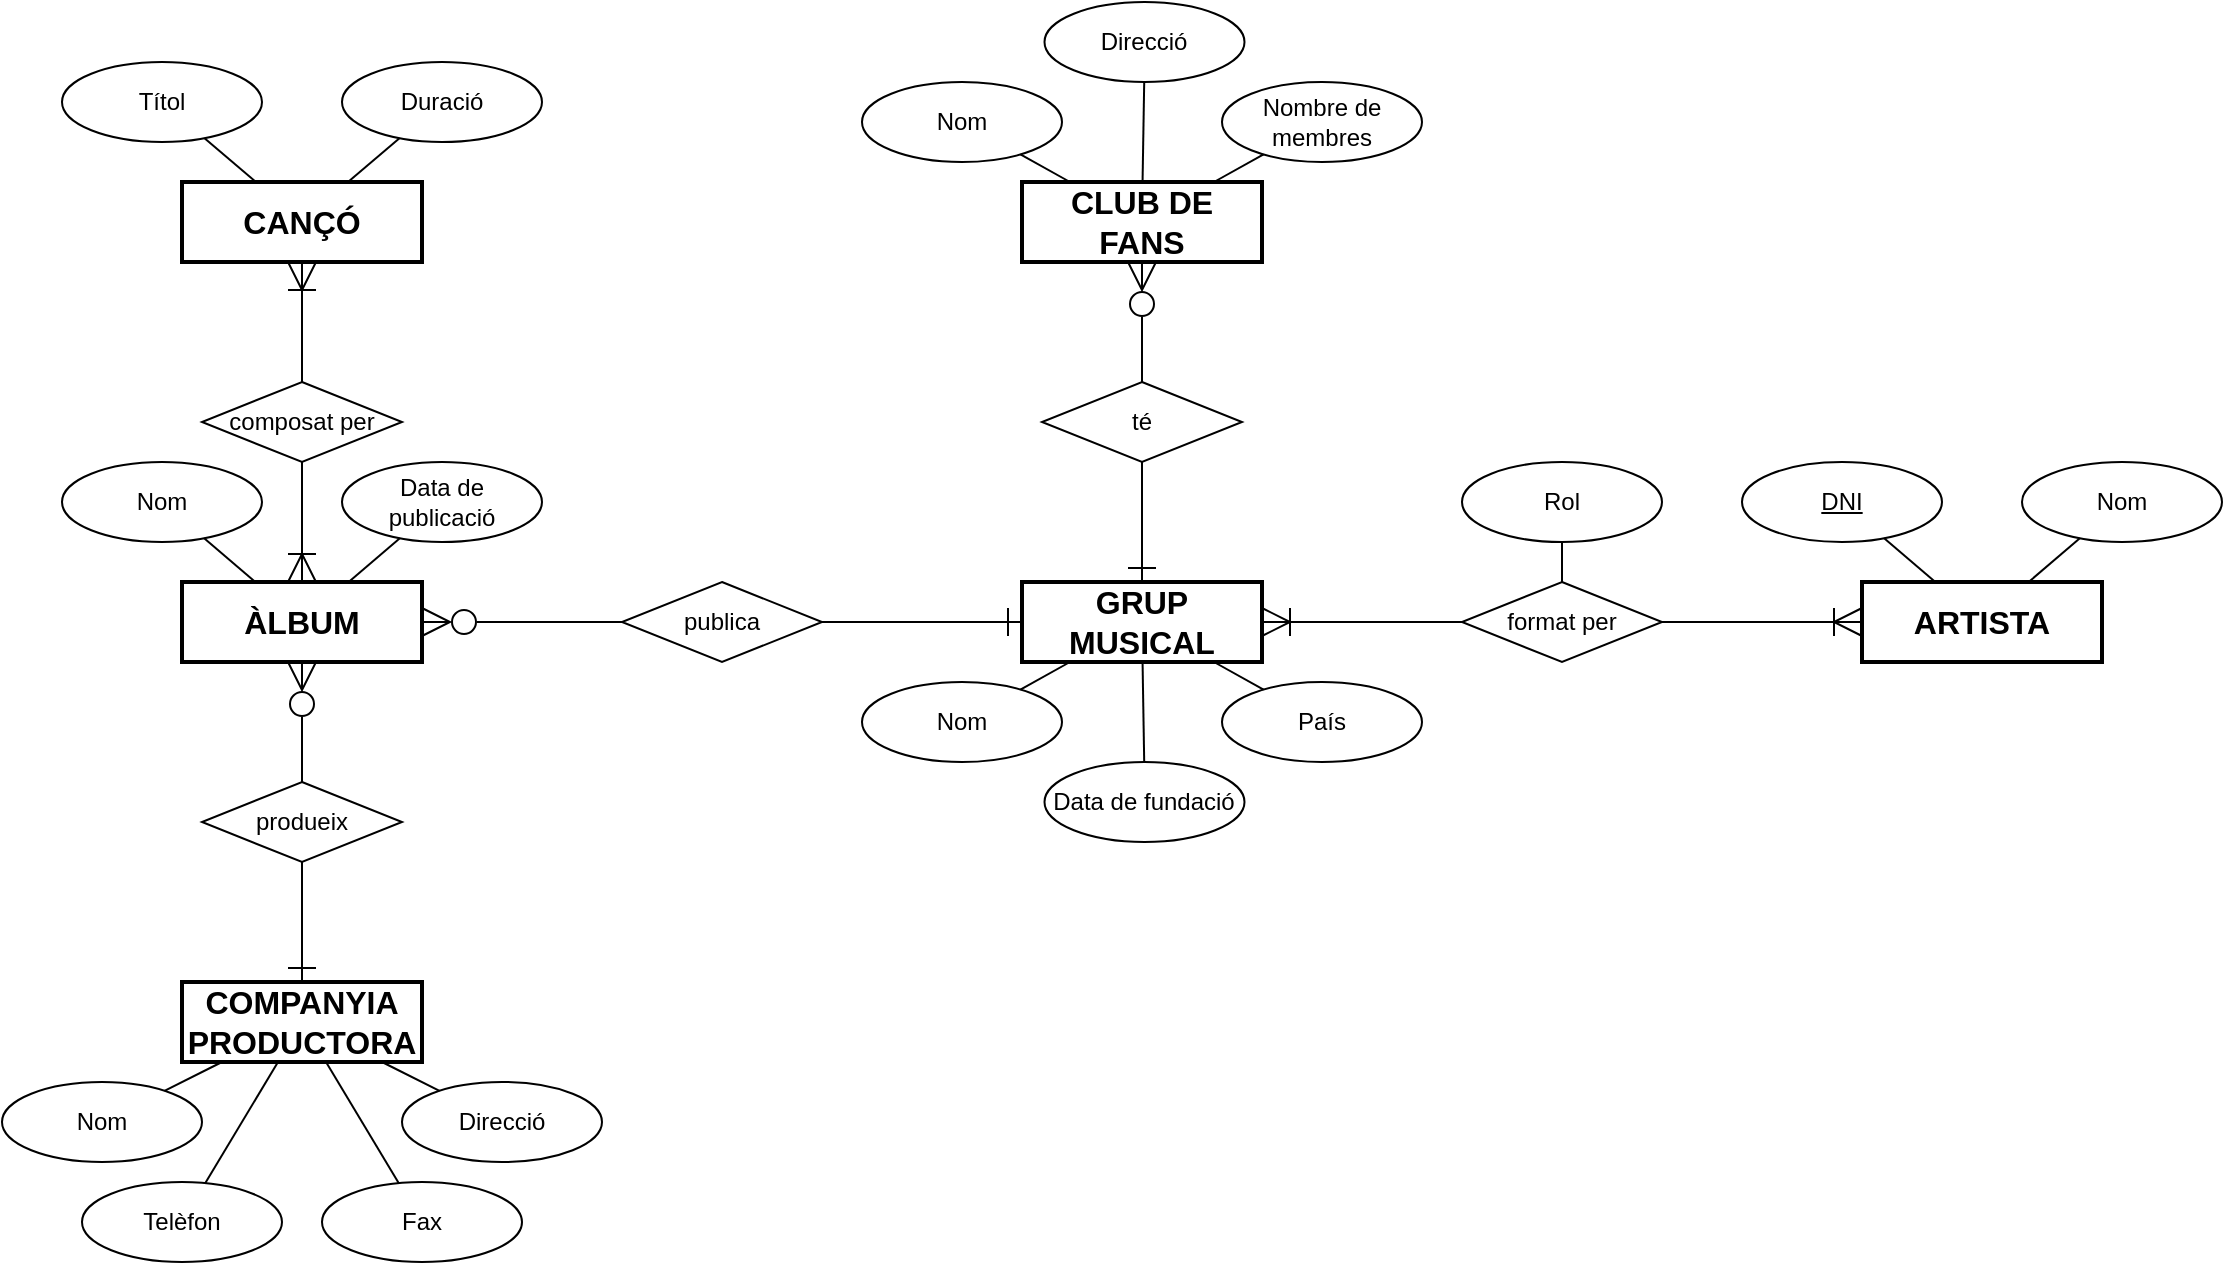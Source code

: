 <mxfile version="22.0.0" type="device">
  <diagram name="Pàgina-1" id="5p1RK1gfJNGb53cNKMp1">
    <mxGraphModel dx="1803" dy="967" grid="1" gridSize="10" guides="1" tooltips="1" connect="1" arrows="1" fold="1" page="1" pageScale="1" pageWidth="1654" pageHeight="1169" math="0" shadow="0">
      <root>
        <mxCell id="0" />
        <mxCell id="1" parent="0" />
        <mxCell id="gsU7J_CmsxOtAL61VXyF-1" value="GRUP MUSICAL" style="whiteSpace=wrap;html=1;align=center;strokeWidth=2;fontSize=16;fontStyle=1" parent="1" vertex="1">
          <mxGeometry x="620" y="760" width="120" height="40" as="geometry" />
        </mxCell>
        <mxCell id="gsU7J_CmsxOtAL61VXyF-4" value="Data de fundació" style="ellipse;whiteSpace=wrap;html=1;align=center;" parent="1" vertex="1">
          <mxGeometry x="631.25" y="850" width="100" height="40" as="geometry" />
        </mxCell>
        <mxCell id="gsU7J_CmsxOtAL61VXyF-5" value="Nom" style="ellipse;whiteSpace=wrap;html=1;align=center;" parent="1" vertex="1">
          <mxGeometry x="540" y="810" width="100" height="40" as="geometry" />
        </mxCell>
        <mxCell id="gsU7J_CmsxOtAL61VXyF-7" value="País" style="ellipse;whiteSpace=wrap;html=1;align=center;" parent="1" vertex="1">
          <mxGeometry x="720" y="810" width="100" height="40" as="geometry" />
        </mxCell>
        <mxCell id="gsU7J_CmsxOtAL61VXyF-11" style="rounded=0;orthogonalLoop=1;jettySize=auto;html=1;endArrow=none;endFill=0;" parent="1" source="gsU7J_CmsxOtAL61VXyF-4" target="gsU7J_CmsxOtAL61VXyF-1" edge="1">
          <mxGeometry relative="1" as="geometry">
            <mxPoint x="596" y="863" as="sourcePoint" />
            <mxPoint x="660" y="820" as="targetPoint" />
          </mxGeometry>
        </mxCell>
        <mxCell id="gsU7J_CmsxOtAL61VXyF-12" style="rounded=0;orthogonalLoop=1;jettySize=auto;html=1;endArrow=none;endFill=0;" parent="1" source="gsU7J_CmsxOtAL61VXyF-5" target="gsU7J_CmsxOtAL61VXyF-1" edge="1">
          <mxGeometry relative="1" as="geometry">
            <mxPoint x="606" y="873" as="sourcePoint" />
            <mxPoint x="670" y="830" as="targetPoint" />
          </mxGeometry>
        </mxCell>
        <mxCell id="gsU7J_CmsxOtAL61VXyF-15" style="rounded=0;orthogonalLoop=1;jettySize=auto;html=1;endArrow=none;endFill=0;" parent="1" source="gsU7J_CmsxOtAL61VXyF-7" target="gsU7J_CmsxOtAL61VXyF-1" edge="1">
          <mxGeometry relative="1" as="geometry">
            <mxPoint x="636" y="903" as="sourcePoint" />
            <mxPoint x="700" y="860" as="targetPoint" />
          </mxGeometry>
        </mxCell>
        <mxCell id="gsU7J_CmsxOtAL61VXyF-40" value="ARTISTA" style="whiteSpace=wrap;html=1;align=center;strokeWidth=2;fontSize=16;fontStyle=1" parent="1" vertex="1">
          <mxGeometry x="1040" y="760" width="120" height="40" as="geometry" />
        </mxCell>
        <mxCell id="gsU7J_CmsxOtAL61VXyF-42" value="DNI" style="ellipse;whiteSpace=wrap;html=1;align=center;fontStyle=4" parent="1" vertex="1">
          <mxGeometry x="980" y="700" width="100" height="40" as="geometry" />
        </mxCell>
        <mxCell id="gsU7J_CmsxOtAL61VXyF-43" style="rounded=0;orthogonalLoop=1;jettySize=auto;html=1;endArrow=none;endFill=0;" parent="1" source="gsU7J_CmsxOtAL61VXyF-42" target="gsU7J_CmsxOtAL61VXyF-40" edge="1">
          <mxGeometry relative="1" as="geometry">
            <mxPoint x="530" y="850" as="sourcePoint" />
            <mxPoint x="530" y="810" as="targetPoint" />
          </mxGeometry>
        </mxCell>
        <mxCell id="Hw_j9LHr1kkJMjUZphTQ-1" value="Nom" style="ellipse;whiteSpace=wrap;html=1;align=center;" vertex="1" parent="1">
          <mxGeometry x="1120" y="700" width="100" height="40" as="geometry" />
        </mxCell>
        <mxCell id="Hw_j9LHr1kkJMjUZphTQ-2" style="rounded=0;orthogonalLoop=1;jettySize=auto;html=1;endArrow=none;endFill=0;" edge="1" parent="1" source="Hw_j9LHr1kkJMjUZphTQ-1" target="gsU7J_CmsxOtAL61VXyF-40">
          <mxGeometry relative="1" as="geometry">
            <mxPoint x="1081" y="832" as="sourcePoint" />
            <mxPoint x="1107" y="810" as="targetPoint" />
          </mxGeometry>
        </mxCell>
        <mxCell id="Hw_j9LHr1kkJMjUZphTQ-3" value="format per" style="shape=rhombus;perimeter=rhombusPerimeter;whiteSpace=wrap;html=1;align=center;" vertex="1" parent="1">
          <mxGeometry x="840" y="760" width="100" height="40" as="geometry" />
        </mxCell>
        <mxCell id="Hw_j9LHr1kkJMjUZphTQ-4" style="rounded=0;orthogonalLoop=1;jettySize=auto;html=1;endArrow=ERoneToMany;endFill=0;edgeStyle=orthogonalEdgeStyle;endSize=12;" edge="1" parent="1" source="Hw_j9LHr1kkJMjUZphTQ-3" target="gsU7J_CmsxOtAL61VXyF-1">
          <mxGeometry relative="1" as="geometry">
            <mxPoint x="1190" y="710" as="sourcePoint" />
            <mxPoint x="1170" y="770" as="targetPoint" />
          </mxGeometry>
        </mxCell>
        <mxCell id="Hw_j9LHr1kkJMjUZphTQ-5" style="rounded=0;orthogonalLoop=1;jettySize=auto;html=1;endArrow=ERoneToMany;endFill=0;edgeStyle=orthogonalEdgeStyle;endSize=12;" edge="1" parent="1" source="Hw_j9LHr1kkJMjUZphTQ-3" target="gsU7J_CmsxOtAL61VXyF-40">
          <mxGeometry relative="1" as="geometry">
            <mxPoint x="1200" y="720" as="sourcePoint" />
            <mxPoint x="1180" y="780" as="targetPoint" />
          </mxGeometry>
        </mxCell>
        <mxCell id="Hw_j9LHr1kkJMjUZphTQ-6" value="Rol" style="ellipse;whiteSpace=wrap;html=1;align=center;fontStyle=0" vertex="1" parent="1">
          <mxGeometry x="840" y="700" width="100" height="40" as="geometry" />
        </mxCell>
        <mxCell id="Hw_j9LHr1kkJMjUZphTQ-7" style="rounded=0;orthogonalLoop=1;jettySize=auto;html=1;endArrow=none;endFill=0;" edge="1" parent="1" source="Hw_j9LHr1kkJMjUZphTQ-3" target="Hw_j9LHr1kkJMjUZphTQ-6">
          <mxGeometry relative="1" as="geometry">
            <mxPoint x="691" y="860" as="sourcePoint" />
            <mxPoint x="690" y="810" as="targetPoint" />
          </mxGeometry>
        </mxCell>
        <mxCell id="Hw_j9LHr1kkJMjUZphTQ-8" value="CLUB DE FANS" style="whiteSpace=wrap;html=1;align=center;strokeWidth=2;fontSize=16;fontStyle=1" vertex="1" parent="1">
          <mxGeometry x="620" y="560" width="120" height="40" as="geometry" />
        </mxCell>
        <mxCell id="Hw_j9LHr1kkJMjUZphTQ-9" value="té" style="shape=rhombus;perimeter=rhombusPerimeter;whiteSpace=wrap;html=1;align=center;" vertex="1" parent="1">
          <mxGeometry x="630" y="660" width="100" height="40" as="geometry" />
        </mxCell>
        <mxCell id="Hw_j9LHr1kkJMjUZphTQ-10" style="rounded=0;orthogonalLoop=1;jettySize=auto;html=1;endArrow=ERone;endFill=0;edgeStyle=orthogonalEdgeStyle;endSize=12;" edge="1" parent="1" source="Hw_j9LHr1kkJMjUZphTQ-9" target="gsU7J_CmsxOtAL61VXyF-1">
          <mxGeometry relative="1" as="geometry">
            <mxPoint x="870" y="790" as="sourcePoint" />
            <mxPoint x="750" y="790" as="targetPoint" />
          </mxGeometry>
        </mxCell>
        <mxCell id="Hw_j9LHr1kkJMjUZphTQ-11" style="rounded=0;orthogonalLoop=1;jettySize=auto;html=1;endArrow=ERzeroToMany;endFill=0;edgeStyle=orthogonalEdgeStyle;endSize=12;" edge="1" parent="1" source="Hw_j9LHr1kkJMjUZphTQ-9" target="Hw_j9LHr1kkJMjUZphTQ-8">
          <mxGeometry relative="1" as="geometry">
            <mxPoint x="691" y="730" as="sourcePoint" />
            <mxPoint x="690" y="770" as="targetPoint" />
          </mxGeometry>
        </mxCell>
        <mxCell id="Hw_j9LHr1kkJMjUZphTQ-12" value="Direcció" style="ellipse;whiteSpace=wrap;html=1;align=center;" vertex="1" parent="1">
          <mxGeometry x="631.25" y="470" width="100" height="40" as="geometry" />
        </mxCell>
        <mxCell id="Hw_j9LHr1kkJMjUZphTQ-13" value="Nom" style="ellipse;whiteSpace=wrap;html=1;align=center;" vertex="1" parent="1">
          <mxGeometry x="540" y="510" width="100" height="40" as="geometry" />
        </mxCell>
        <mxCell id="Hw_j9LHr1kkJMjUZphTQ-14" value="Nombre de membres" style="ellipse;whiteSpace=wrap;html=1;align=center;" vertex="1" parent="1">
          <mxGeometry x="720" y="510" width="100" height="40" as="geometry" />
        </mxCell>
        <mxCell id="Hw_j9LHr1kkJMjUZphTQ-15" style="rounded=0;orthogonalLoop=1;jettySize=auto;html=1;endArrow=none;endFill=0;" edge="1" parent="1" source="Hw_j9LHr1kkJMjUZphTQ-12" target="Hw_j9LHr1kkJMjUZphTQ-8">
          <mxGeometry relative="1" as="geometry">
            <mxPoint x="596" y="483" as="sourcePoint" />
            <mxPoint x="680" y="420" as="targetPoint" />
          </mxGeometry>
        </mxCell>
        <mxCell id="Hw_j9LHr1kkJMjUZphTQ-16" style="rounded=0;orthogonalLoop=1;jettySize=auto;html=1;endArrow=none;endFill=0;" edge="1" parent="1" source="Hw_j9LHr1kkJMjUZphTQ-13" target="Hw_j9LHr1kkJMjUZphTQ-8">
          <mxGeometry relative="1" as="geometry">
            <mxPoint x="606" y="493" as="sourcePoint" />
            <mxPoint x="644" y="420" as="targetPoint" />
          </mxGeometry>
        </mxCell>
        <mxCell id="Hw_j9LHr1kkJMjUZphTQ-17" style="rounded=0;orthogonalLoop=1;jettySize=auto;html=1;endArrow=none;endFill=0;" edge="1" parent="1" source="Hw_j9LHr1kkJMjUZphTQ-14" target="Hw_j9LHr1kkJMjUZphTQ-8">
          <mxGeometry relative="1" as="geometry">
            <mxPoint x="636" y="523" as="sourcePoint" />
            <mxPoint x="716" y="420" as="targetPoint" />
          </mxGeometry>
        </mxCell>
        <mxCell id="Hw_j9LHr1kkJMjUZphTQ-18" value="ÀLBUM" style="whiteSpace=wrap;html=1;align=center;strokeWidth=2;fontSize=16;fontStyle=1" vertex="1" parent="1">
          <mxGeometry x="200" y="760" width="120" height="40" as="geometry" />
        </mxCell>
        <mxCell id="Hw_j9LHr1kkJMjUZphTQ-19" value="publica" style="shape=rhombus;perimeter=rhombusPerimeter;whiteSpace=wrap;html=1;align=center;" vertex="1" parent="1">
          <mxGeometry x="420" y="760" width="100" height="40" as="geometry" />
        </mxCell>
        <mxCell id="Hw_j9LHr1kkJMjUZphTQ-20" style="rounded=0;orthogonalLoop=1;jettySize=auto;html=1;endArrow=ERzeroToMany;endFill=0;edgeStyle=orthogonalEdgeStyle;endSize=12;" edge="1" parent="1" source="Hw_j9LHr1kkJMjUZphTQ-19" target="Hw_j9LHr1kkJMjUZphTQ-18">
          <mxGeometry relative="1" as="geometry">
            <mxPoint x="850" y="790" as="sourcePoint" />
            <mxPoint x="750" y="790" as="targetPoint" />
          </mxGeometry>
        </mxCell>
        <mxCell id="Hw_j9LHr1kkJMjUZphTQ-21" style="rounded=0;orthogonalLoop=1;jettySize=auto;html=1;endArrow=ERone;endFill=0;edgeStyle=orthogonalEdgeStyle;endSize=12;" edge="1" parent="1" source="Hw_j9LHr1kkJMjUZphTQ-19" target="gsU7J_CmsxOtAL61VXyF-1">
          <mxGeometry relative="1" as="geometry">
            <mxPoint x="430" y="790" as="sourcePoint" />
            <mxPoint x="330" y="790" as="targetPoint" />
          </mxGeometry>
        </mxCell>
        <mxCell id="Hw_j9LHr1kkJMjUZphTQ-22" value="Data de publicació" style="ellipse;whiteSpace=wrap;html=1;align=center;" vertex="1" parent="1">
          <mxGeometry x="280" y="700" width="100" height="40" as="geometry" />
        </mxCell>
        <mxCell id="Hw_j9LHr1kkJMjUZphTQ-23" value="Nom" style="ellipse;whiteSpace=wrap;html=1;align=center;" vertex="1" parent="1">
          <mxGeometry x="140" y="700" width="100" height="40" as="geometry" />
        </mxCell>
        <mxCell id="Hw_j9LHr1kkJMjUZphTQ-24" style="rounded=0;orthogonalLoop=1;jettySize=auto;html=1;endArrow=none;endFill=0;" edge="1" parent="1" source="Hw_j9LHr1kkJMjUZphTQ-22" target="Hw_j9LHr1kkJMjUZphTQ-18">
          <mxGeometry relative="1" as="geometry">
            <mxPoint x="196" y="673" as="sourcePoint" />
            <mxPoint x="280" y="750" as="targetPoint" />
          </mxGeometry>
        </mxCell>
        <mxCell id="Hw_j9LHr1kkJMjUZphTQ-25" style="rounded=0;orthogonalLoop=1;jettySize=auto;html=1;endArrow=none;endFill=0;" edge="1" parent="1" source="Hw_j9LHr1kkJMjUZphTQ-23" target="Hw_j9LHr1kkJMjUZphTQ-18">
          <mxGeometry relative="1" as="geometry">
            <mxPoint x="206" y="683" as="sourcePoint" />
            <mxPoint x="244" y="750" as="targetPoint" />
          </mxGeometry>
        </mxCell>
        <mxCell id="Hw_j9LHr1kkJMjUZphTQ-26" value="CANÇÓ" style="whiteSpace=wrap;html=1;align=center;strokeWidth=2;fontSize=16;fontStyle=1" vertex="1" parent="1">
          <mxGeometry x="200" y="560" width="120" height="40" as="geometry" />
        </mxCell>
        <mxCell id="Hw_j9LHr1kkJMjUZphTQ-27" value="composat per" style="shape=rhombus;perimeter=rhombusPerimeter;whiteSpace=wrap;html=1;align=center;" vertex="1" parent="1">
          <mxGeometry x="210" y="660" width="100" height="40" as="geometry" />
        </mxCell>
        <mxCell id="Hw_j9LHr1kkJMjUZphTQ-28" style="rounded=0;orthogonalLoop=1;jettySize=auto;html=1;endArrow=ERoneToMany;endFill=0;edgeStyle=orthogonalEdgeStyle;endSize=12;" edge="1" parent="1" source="Hw_j9LHr1kkJMjUZphTQ-27" target="Hw_j9LHr1kkJMjUZphTQ-18">
          <mxGeometry relative="1" as="geometry">
            <mxPoint x="690" y="710" as="sourcePoint" />
            <mxPoint x="690" y="770" as="targetPoint" />
          </mxGeometry>
        </mxCell>
        <mxCell id="Hw_j9LHr1kkJMjUZphTQ-29" style="rounded=0;orthogonalLoop=1;jettySize=auto;html=1;endArrow=ERoneToMany;endFill=0;edgeStyle=orthogonalEdgeStyle;endSize=12;" edge="1" parent="1" source="Hw_j9LHr1kkJMjUZphTQ-27" target="Hw_j9LHr1kkJMjUZphTQ-26">
          <mxGeometry relative="1" as="geometry">
            <mxPoint x="430" y="790" as="sourcePoint" />
            <mxPoint x="330" y="790" as="targetPoint" />
          </mxGeometry>
        </mxCell>
        <mxCell id="Hw_j9LHr1kkJMjUZphTQ-30" value="Duració" style="ellipse;whiteSpace=wrap;html=1;align=center;" vertex="1" parent="1">
          <mxGeometry x="280" y="500" width="100" height="40" as="geometry" />
        </mxCell>
        <mxCell id="Hw_j9LHr1kkJMjUZphTQ-31" value="Títol" style="ellipse;whiteSpace=wrap;html=1;align=center;" vertex="1" parent="1">
          <mxGeometry x="140" y="500" width="100" height="40" as="geometry" />
        </mxCell>
        <mxCell id="Hw_j9LHr1kkJMjUZphTQ-32" style="rounded=0;orthogonalLoop=1;jettySize=auto;html=1;endArrow=none;endFill=0;" edge="1" parent="1" source="Hw_j9LHr1kkJMjUZphTQ-30">
          <mxGeometry relative="1" as="geometry">
            <mxPoint x="196" y="473" as="sourcePoint" />
            <mxPoint x="283" y="560" as="targetPoint" />
          </mxGeometry>
        </mxCell>
        <mxCell id="Hw_j9LHr1kkJMjUZphTQ-33" style="rounded=0;orthogonalLoop=1;jettySize=auto;html=1;endArrow=none;endFill=0;" edge="1" parent="1" source="Hw_j9LHr1kkJMjUZphTQ-31">
          <mxGeometry relative="1" as="geometry">
            <mxPoint x="206" y="483" as="sourcePoint" />
            <mxPoint x="237" y="560" as="targetPoint" />
          </mxGeometry>
        </mxCell>
        <mxCell id="Hw_j9LHr1kkJMjUZphTQ-35" value="COMPANYIA PRODUCTORA" style="whiteSpace=wrap;html=1;align=center;strokeWidth=2;fontSize=16;fontStyle=1" vertex="1" parent="1">
          <mxGeometry x="200" y="960" width="120" height="40" as="geometry" />
        </mxCell>
        <mxCell id="Hw_j9LHr1kkJMjUZphTQ-36" value="produeix" style="shape=rhombus;perimeter=rhombusPerimeter;whiteSpace=wrap;html=1;align=center;" vertex="1" parent="1">
          <mxGeometry x="210" y="860" width="100" height="40" as="geometry" />
        </mxCell>
        <mxCell id="Hw_j9LHr1kkJMjUZphTQ-37" style="rounded=0;orthogonalLoop=1;jettySize=auto;html=1;endArrow=ERzeroToMany;endFill=0;edgeStyle=orthogonalEdgeStyle;endSize=12;" edge="1" parent="1" source="Hw_j9LHr1kkJMjUZphTQ-36" target="Hw_j9LHr1kkJMjUZphTQ-18">
          <mxGeometry relative="1" as="geometry">
            <mxPoint x="270" y="670" as="sourcePoint" />
            <mxPoint x="350" y="910" as="targetPoint" />
          </mxGeometry>
        </mxCell>
        <mxCell id="Hw_j9LHr1kkJMjUZphTQ-38" style="rounded=0;orthogonalLoop=1;jettySize=auto;html=1;endArrow=ERone;endFill=0;edgeStyle=orthogonalEdgeStyle;endSize=12;" edge="1" parent="1" source="Hw_j9LHr1kkJMjUZphTQ-36" target="Hw_j9LHr1kkJMjUZphTQ-35">
          <mxGeometry relative="1" as="geometry">
            <mxPoint x="530" y="790" as="sourcePoint" />
            <mxPoint x="630" y="790" as="targetPoint" />
          </mxGeometry>
        </mxCell>
        <mxCell id="Hw_j9LHr1kkJMjUZphTQ-39" value="Direcció" style="ellipse;whiteSpace=wrap;html=1;align=center;" vertex="1" parent="1">
          <mxGeometry x="310" y="1010" width="100" height="40" as="geometry" />
        </mxCell>
        <mxCell id="Hw_j9LHr1kkJMjUZphTQ-40" value="Nom" style="ellipse;whiteSpace=wrap;html=1;align=center;" vertex="1" parent="1">
          <mxGeometry x="110" y="1010" width="100" height="40" as="geometry" />
        </mxCell>
        <mxCell id="Hw_j9LHr1kkJMjUZphTQ-41" value="Telèfon" style="ellipse;whiteSpace=wrap;html=1;align=center;" vertex="1" parent="1">
          <mxGeometry x="150" y="1060" width="100" height="40" as="geometry" />
        </mxCell>
        <mxCell id="Hw_j9LHr1kkJMjUZphTQ-42" style="rounded=0;orthogonalLoop=1;jettySize=auto;html=1;endArrow=none;endFill=0;" edge="1" parent="1" source="Hw_j9LHr1kkJMjUZphTQ-39" target="Hw_j9LHr1kkJMjUZphTQ-35">
          <mxGeometry relative="1" as="geometry">
            <mxPoint x="486" y="973" as="sourcePoint" />
            <mxPoint x="570" y="1050" as="targetPoint" />
          </mxGeometry>
        </mxCell>
        <mxCell id="Hw_j9LHr1kkJMjUZphTQ-43" style="rounded=0;orthogonalLoop=1;jettySize=auto;html=1;endArrow=none;endFill=0;" edge="1" parent="1" source="Hw_j9LHr1kkJMjUZphTQ-40" target="Hw_j9LHr1kkJMjUZphTQ-35">
          <mxGeometry relative="1" as="geometry">
            <mxPoint x="496" y="983" as="sourcePoint" />
            <mxPoint x="534" y="1050" as="targetPoint" />
          </mxGeometry>
        </mxCell>
        <mxCell id="Hw_j9LHr1kkJMjUZphTQ-44" style="rounded=0;orthogonalLoop=1;jettySize=auto;html=1;endArrow=none;endFill=0;" edge="1" parent="1" source="Hw_j9LHr1kkJMjUZphTQ-41" target="Hw_j9LHr1kkJMjUZphTQ-35">
          <mxGeometry relative="1" as="geometry">
            <mxPoint x="526" y="1013" as="sourcePoint" />
            <mxPoint x="606" y="1050" as="targetPoint" />
          </mxGeometry>
        </mxCell>
        <mxCell id="Hw_j9LHr1kkJMjUZphTQ-45" value="Fax" style="ellipse;whiteSpace=wrap;html=1;align=center;" vertex="1" parent="1">
          <mxGeometry x="270" y="1060" width="100" height="40" as="geometry" />
        </mxCell>
        <mxCell id="Hw_j9LHr1kkJMjUZphTQ-46" style="rounded=0;orthogonalLoop=1;jettySize=auto;html=1;endArrow=none;endFill=0;" edge="1" parent="1" source="Hw_j9LHr1kkJMjUZphTQ-45" target="Hw_j9LHr1kkJMjUZphTQ-35">
          <mxGeometry relative="1" as="geometry">
            <mxPoint x="222" y="1071" as="sourcePoint" />
            <mxPoint x="258" y="1010" as="targetPoint" />
          </mxGeometry>
        </mxCell>
      </root>
    </mxGraphModel>
  </diagram>
</mxfile>
